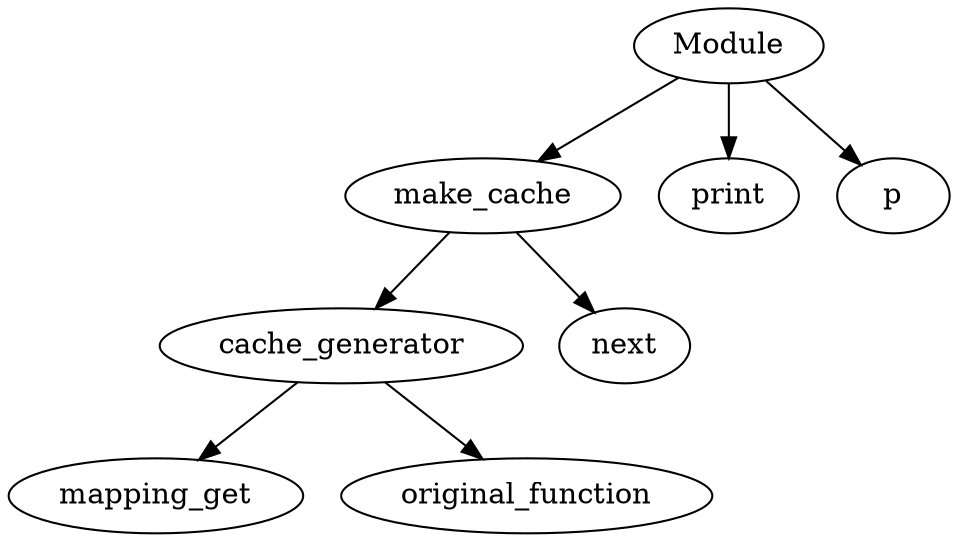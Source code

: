 strict digraph  {
cache_generator;
mapping_get;
original_function;
make_cache;
next;
Module;
print;
p;
cache_generator -> mapping_get;
cache_generator -> original_function;
make_cache -> cache_generator;
make_cache -> next;
Module -> make_cache;
Module -> print;
Module -> p;
}
